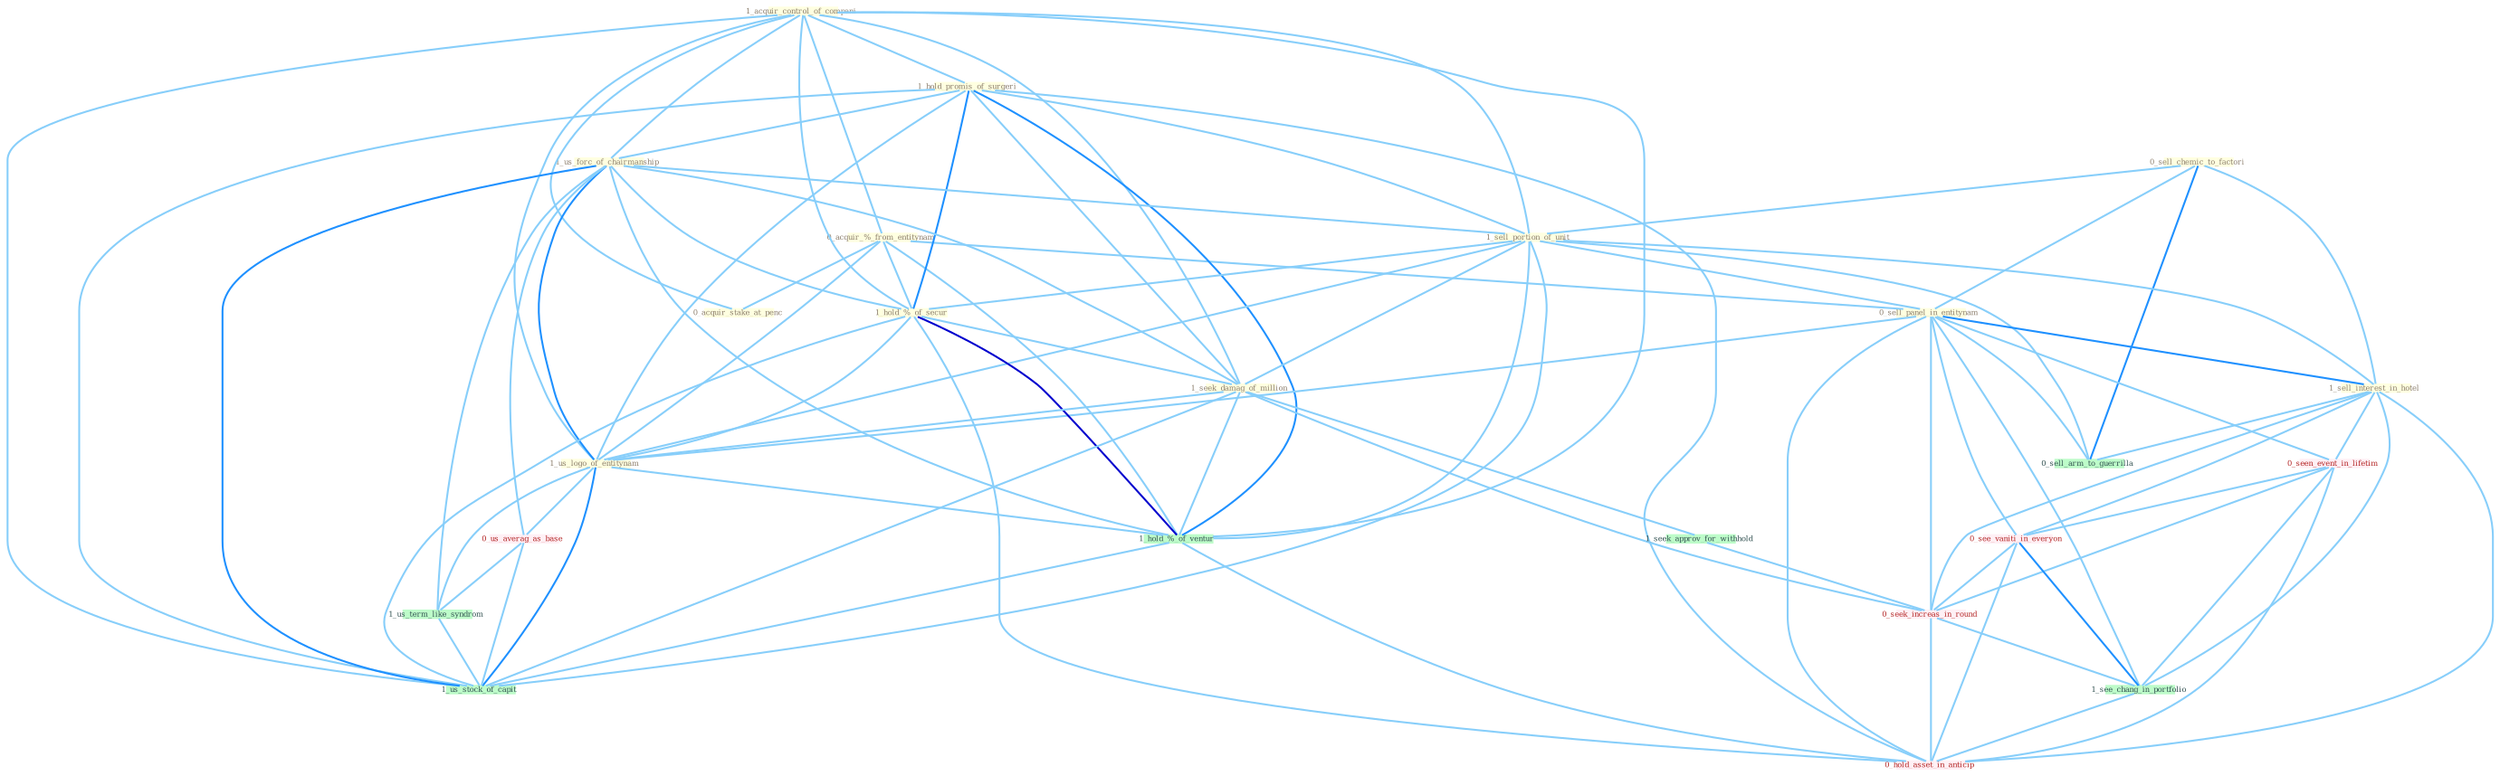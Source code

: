 Graph G{ 
    node
    [shape=polygon,style=filled,width=.5,height=.06,color="#BDFCC9",fixedsize=true,fontsize=4,
    fontcolor="#2f4f4f"];
    {node
    [color="#ffffe0", fontcolor="#8b7d6b"] "1_acquir_control_of_compani " "0_acquir_%_from_entitynam " "1_hold_promis_of_surgeri " "0_sell_chemic_to_factori " "1_us_forc_of_chairmanship " "1_sell_portion_of_unit " "0_acquir_stake_at_penc " "0_sell_panel_in_entitynam " "1_hold_%_of_secur " "1_seek_damag_of_million " "1_us_logo_of_entitynam " "1_sell_interest_in_hotel "}
{node [color="#fff0f5", fontcolor="#b22222"] "0_seen_event_in_lifetim " "0_us_averag_as_base " "0_see_vaniti_in_everyon " "0_seek_increas_in_round " "0_hold_asset_in_anticip "}
edge [color="#B0E2FF"];

	"1_acquir_control_of_compani " -- "0_acquir_%_from_entitynam " [w="1", color="#87cefa" ];
	"1_acquir_control_of_compani " -- "1_hold_promis_of_surgeri " [w="1", color="#87cefa" ];
	"1_acquir_control_of_compani " -- "1_us_forc_of_chairmanship " [w="1", color="#87cefa" ];
	"1_acquir_control_of_compani " -- "1_sell_portion_of_unit " [w="1", color="#87cefa" ];
	"1_acquir_control_of_compani " -- "0_acquir_stake_at_penc " [w="1", color="#87cefa" ];
	"1_acquir_control_of_compani " -- "1_hold_%_of_secur " [w="1", color="#87cefa" ];
	"1_acquir_control_of_compani " -- "1_seek_damag_of_million " [w="1", color="#87cefa" ];
	"1_acquir_control_of_compani " -- "1_us_logo_of_entitynam " [w="1", color="#87cefa" ];
	"1_acquir_control_of_compani " -- "1_hold_%_of_ventur " [w="1", color="#87cefa" ];
	"1_acquir_control_of_compani " -- "1_us_stock_of_capit " [w="1", color="#87cefa" ];
	"0_acquir_%_from_entitynam " -- "0_acquir_stake_at_penc " [w="1", color="#87cefa" ];
	"0_acquir_%_from_entitynam " -- "0_sell_panel_in_entitynam " [w="1", color="#87cefa" ];
	"0_acquir_%_from_entitynam " -- "1_hold_%_of_secur " [w="1", color="#87cefa" ];
	"0_acquir_%_from_entitynam " -- "1_us_logo_of_entitynam " [w="1", color="#87cefa" ];
	"0_acquir_%_from_entitynam " -- "1_hold_%_of_ventur " [w="1", color="#87cefa" ];
	"1_hold_promis_of_surgeri " -- "1_us_forc_of_chairmanship " [w="1", color="#87cefa" ];
	"1_hold_promis_of_surgeri " -- "1_sell_portion_of_unit " [w="1", color="#87cefa" ];
	"1_hold_promis_of_surgeri " -- "1_hold_%_of_secur " [w="2", color="#1e90ff" , len=0.8];
	"1_hold_promis_of_surgeri " -- "1_seek_damag_of_million " [w="1", color="#87cefa" ];
	"1_hold_promis_of_surgeri " -- "1_us_logo_of_entitynam " [w="1", color="#87cefa" ];
	"1_hold_promis_of_surgeri " -- "1_hold_%_of_ventur " [w="2", color="#1e90ff" , len=0.8];
	"1_hold_promis_of_surgeri " -- "1_us_stock_of_capit " [w="1", color="#87cefa" ];
	"1_hold_promis_of_surgeri " -- "0_hold_asset_in_anticip " [w="1", color="#87cefa" ];
	"0_sell_chemic_to_factori " -- "1_sell_portion_of_unit " [w="1", color="#87cefa" ];
	"0_sell_chemic_to_factori " -- "0_sell_panel_in_entitynam " [w="1", color="#87cefa" ];
	"0_sell_chemic_to_factori " -- "1_sell_interest_in_hotel " [w="1", color="#87cefa" ];
	"0_sell_chemic_to_factori " -- "0_sell_arm_to_guerrilla " [w="2", color="#1e90ff" , len=0.8];
	"1_us_forc_of_chairmanship " -- "1_sell_portion_of_unit " [w="1", color="#87cefa" ];
	"1_us_forc_of_chairmanship " -- "1_hold_%_of_secur " [w="1", color="#87cefa" ];
	"1_us_forc_of_chairmanship " -- "1_seek_damag_of_million " [w="1", color="#87cefa" ];
	"1_us_forc_of_chairmanship " -- "1_us_logo_of_entitynam " [w="2", color="#1e90ff" , len=0.8];
	"1_us_forc_of_chairmanship " -- "0_us_averag_as_base " [w="1", color="#87cefa" ];
	"1_us_forc_of_chairmanship " -- "1_us_term_like_syndrom " [w="1", color="#87cefa" ];
	"1_us_forc_of_chairmanship " -- "1_hold_%_of_ventur " [w="1", color="#87cefa" ];
	"1_us_forc_of_chairmanship " -- "1_us_stock_of_capit " [w="2", color="#1e90ff" , len=0.8];
	"1_sell_portion_of_unit " -- "0_sell_panel_in_entitynam " [w="1", color="#87cefa" ];
	"1_sell_portion_of_unit " -- "1_hold_%_of_secur " [w="1", color="#87cefa" ];
	"1_sell_portion_of_unit " -- "1_seek_damag_of_million " [w="1", color="#87cefa" ];
	"1_sell_portion_of_unit " -- "1_us_logo_of_entitynam " [w="1", color="#87cefa" ];
	"1_sell_portion_of_unit " -- "1_sell_interest_in_hotel " [w="1", color="#87cefa" ];
	"1_sell_portion_of_unit " -- "1_hold_%_of_ventur " [w="1", color="#87cefa" ];
	"1_sell_portion_of_unit " -- "0_sell_arm_to_guerrilla " [w="1", color="#87cefa" ];
	"1_sell_portion_of_unit " -- "1_us_stock_of_capit " [w="1", color="#87cefa" ];
	"0_sell_panel_in_entitynam " -- "1_us_logo_of_entitynam " [w="1", color="#87cefa" ];
	"0_sell_panel_in_entitynam " -- "1_sell_interest_in_hotel " [w="2", color="#1e90ff" , len=0.8];
	"0_sell_panel_in_entitynam " -- "0_seen_event_in_lifetim " [w="1", color="#87cefa" ];
	"0_sell_panel_in_entitynam " -- "0_see_vaniti_in_everyon " [w="1", color="#87cefa" ];
	"0_sell_panel_in_entitynam " -- "0_sell_arm_to_guerrilla " [w="1", color="#87cefa" ];
	"0_sell_panel_in_entitynam " -- "0_seek_increas_in_round " [w="1", color="#87cefa" ];
	"0_sell_panel_in_entitynam " -- "1_see_chang_in_portfolio " [w="1", color="#87cefa" ];
	"0_sell_panel_in_entitynam " -- "0_hold_asset_in_anticip " [w="1", color="#87cefa" ];
	"1_hold_%_of_secur " -- "1_seek_damag_of_million " [w="1", color="#87cefa" ];
	"1_hold_%_of_secur " -- "1_us_logo_of_entitynam " [w="1", color="#87cefa" ];
	"1_hold_%_of_secur " -- "1_hold_%_of_ventur " [w="3", color="#0000cd" , len=0.6];
	"1_hold_%_of_secur " -- "1_us_stock_of_capit " [w="1", color="#87cefa" ];
	"1_hold_%_of_secur " -- "0_hold_asset_in_anticip " [w="1", color="#87cefa" ];
	"1_seek_damag_of_million " -- "1_us_logo_of_entitynam " [w="1", color="#87cefa" ];
	"1_seek_damag_of_million " -- "1_seek_approv_for_withhold " [w="1", color="#87cefa" ];
	"1_seek_damag_of_million " -- "1_hold_%_of_ventur " [w="1", color="#87cefa" ];
	"1_seek_damag_of_million " -- "0_seek_increas_in_round " [w="1", color="#87cefa" ];
	"1_seek_damag_of_million " -- "1_us_stock_of_capit " [w="1", color="#87cefa" ];
	"1_us_logo_of_entitynam " -- "0_us_averag_as_base " [w="1", color="#87cefa" ];
	"1_us_logo_of_entitynam " -- "1_us_term_like_syndrom " [w="1", color="#87cefa" ];
	"1_us_logo_of_entitynam " -- "1_hold_%_of_ventur " [w="1", color="#87cefa" ];
	"1_us_logo_of_entitynam " -- "1_us_stock_of_capit " [w="2", color="#1e90ff" , len=0.8];
	"1_sell_interest_in_hotel " -- "0_seen_event_in_lifetim " [w="1", color="#87cefa" ];
	"1_sell_interest_in_hotel " -- "0_see_vaniti_in_everyon " [w="1", color="#87cefa" ];
	"1_sell_interest_in_hotel " -- "0_sell_arm_to_guerrilla " [w="1", color="#87cefa" ];
	"1_sell_interest_in_hotel " -- "0_seek_increas_in_round " [w="1", color="#87cefa" ];
	"1_sell_interest_in_hotel " -- "1_see_chang_in_portfolio " [w="1", color="#87cefa" ];
	"1_sell_interest_in_hotel " -- "0_hold_asset_in_anticip " [w="1", color="#87cefa" ];
	"0_seen_event_in_lifetim " -- "0_see_vaniti_in_everyon " [w="1", color="#87cefa" ];
	"0_seen_event_in_lifetim " -- "0_seek_increas_in_round " [w="1", color="#87cefa" ];
	"0_seen_event_in_lifetim " -- "1_see_chang_in_portfolio " [w="1", color="#87cefa" ];
	"0_seen_event_in_lifetim " -- "0_hold_asset_in_anticip " [w="1", color="#87cefa" ];
	"0_us_averag_as_base " -- "1_us_term_like_syndrom " [w="1", color="#87cefa" ];
	"0_us_averag_as_base " -- "1_us_stock_of_capit " [w="1", color="#87cefa" ];
	"1_us_term_like_syndrom " -- "1_us_stock_of_capit " [w="1", color="#87cefa" ];
	"1_seek_approv_for_withhold " -- "0_seek_increas_in_round " [w="1", color="#87cefa" ];
	"1_hold_%_of_ventur " -- "1_us_stock_of_capit " [w="1", color="#87cefa" ];
	"1_hold_%_of_ventur " -- "0_hold_asset_in_anticip " [w="1", color="#87cefa" ];
	"0_see_vaniti_in_everyon " -- "0_seek_increas_in_round " [w="1", color="#87cefa" ];
	"0_see_vaniti_in_everyon " -- "1_see_chang_in_portfolio " [w="2", color="#1e90ff" , len=0.8];
	"0_see_vaniti_in_everyon " -- "0_hold_asset_in_anticip " [w="1", color="#87cefa" ];
	"0_seek_increas_in_round " -- "1_see_chang_in_portfolio " [w="1", color="#87cefa" ];
	"0_seek_increas_in_round " -- "0_hold_asset_in_anticip " [w="1", color="#87cefa" ];
	"1_see_chang_in_portfolio " -- "0_hold_asset_in_anticip " [w="1", color="#87cefa" ];
}